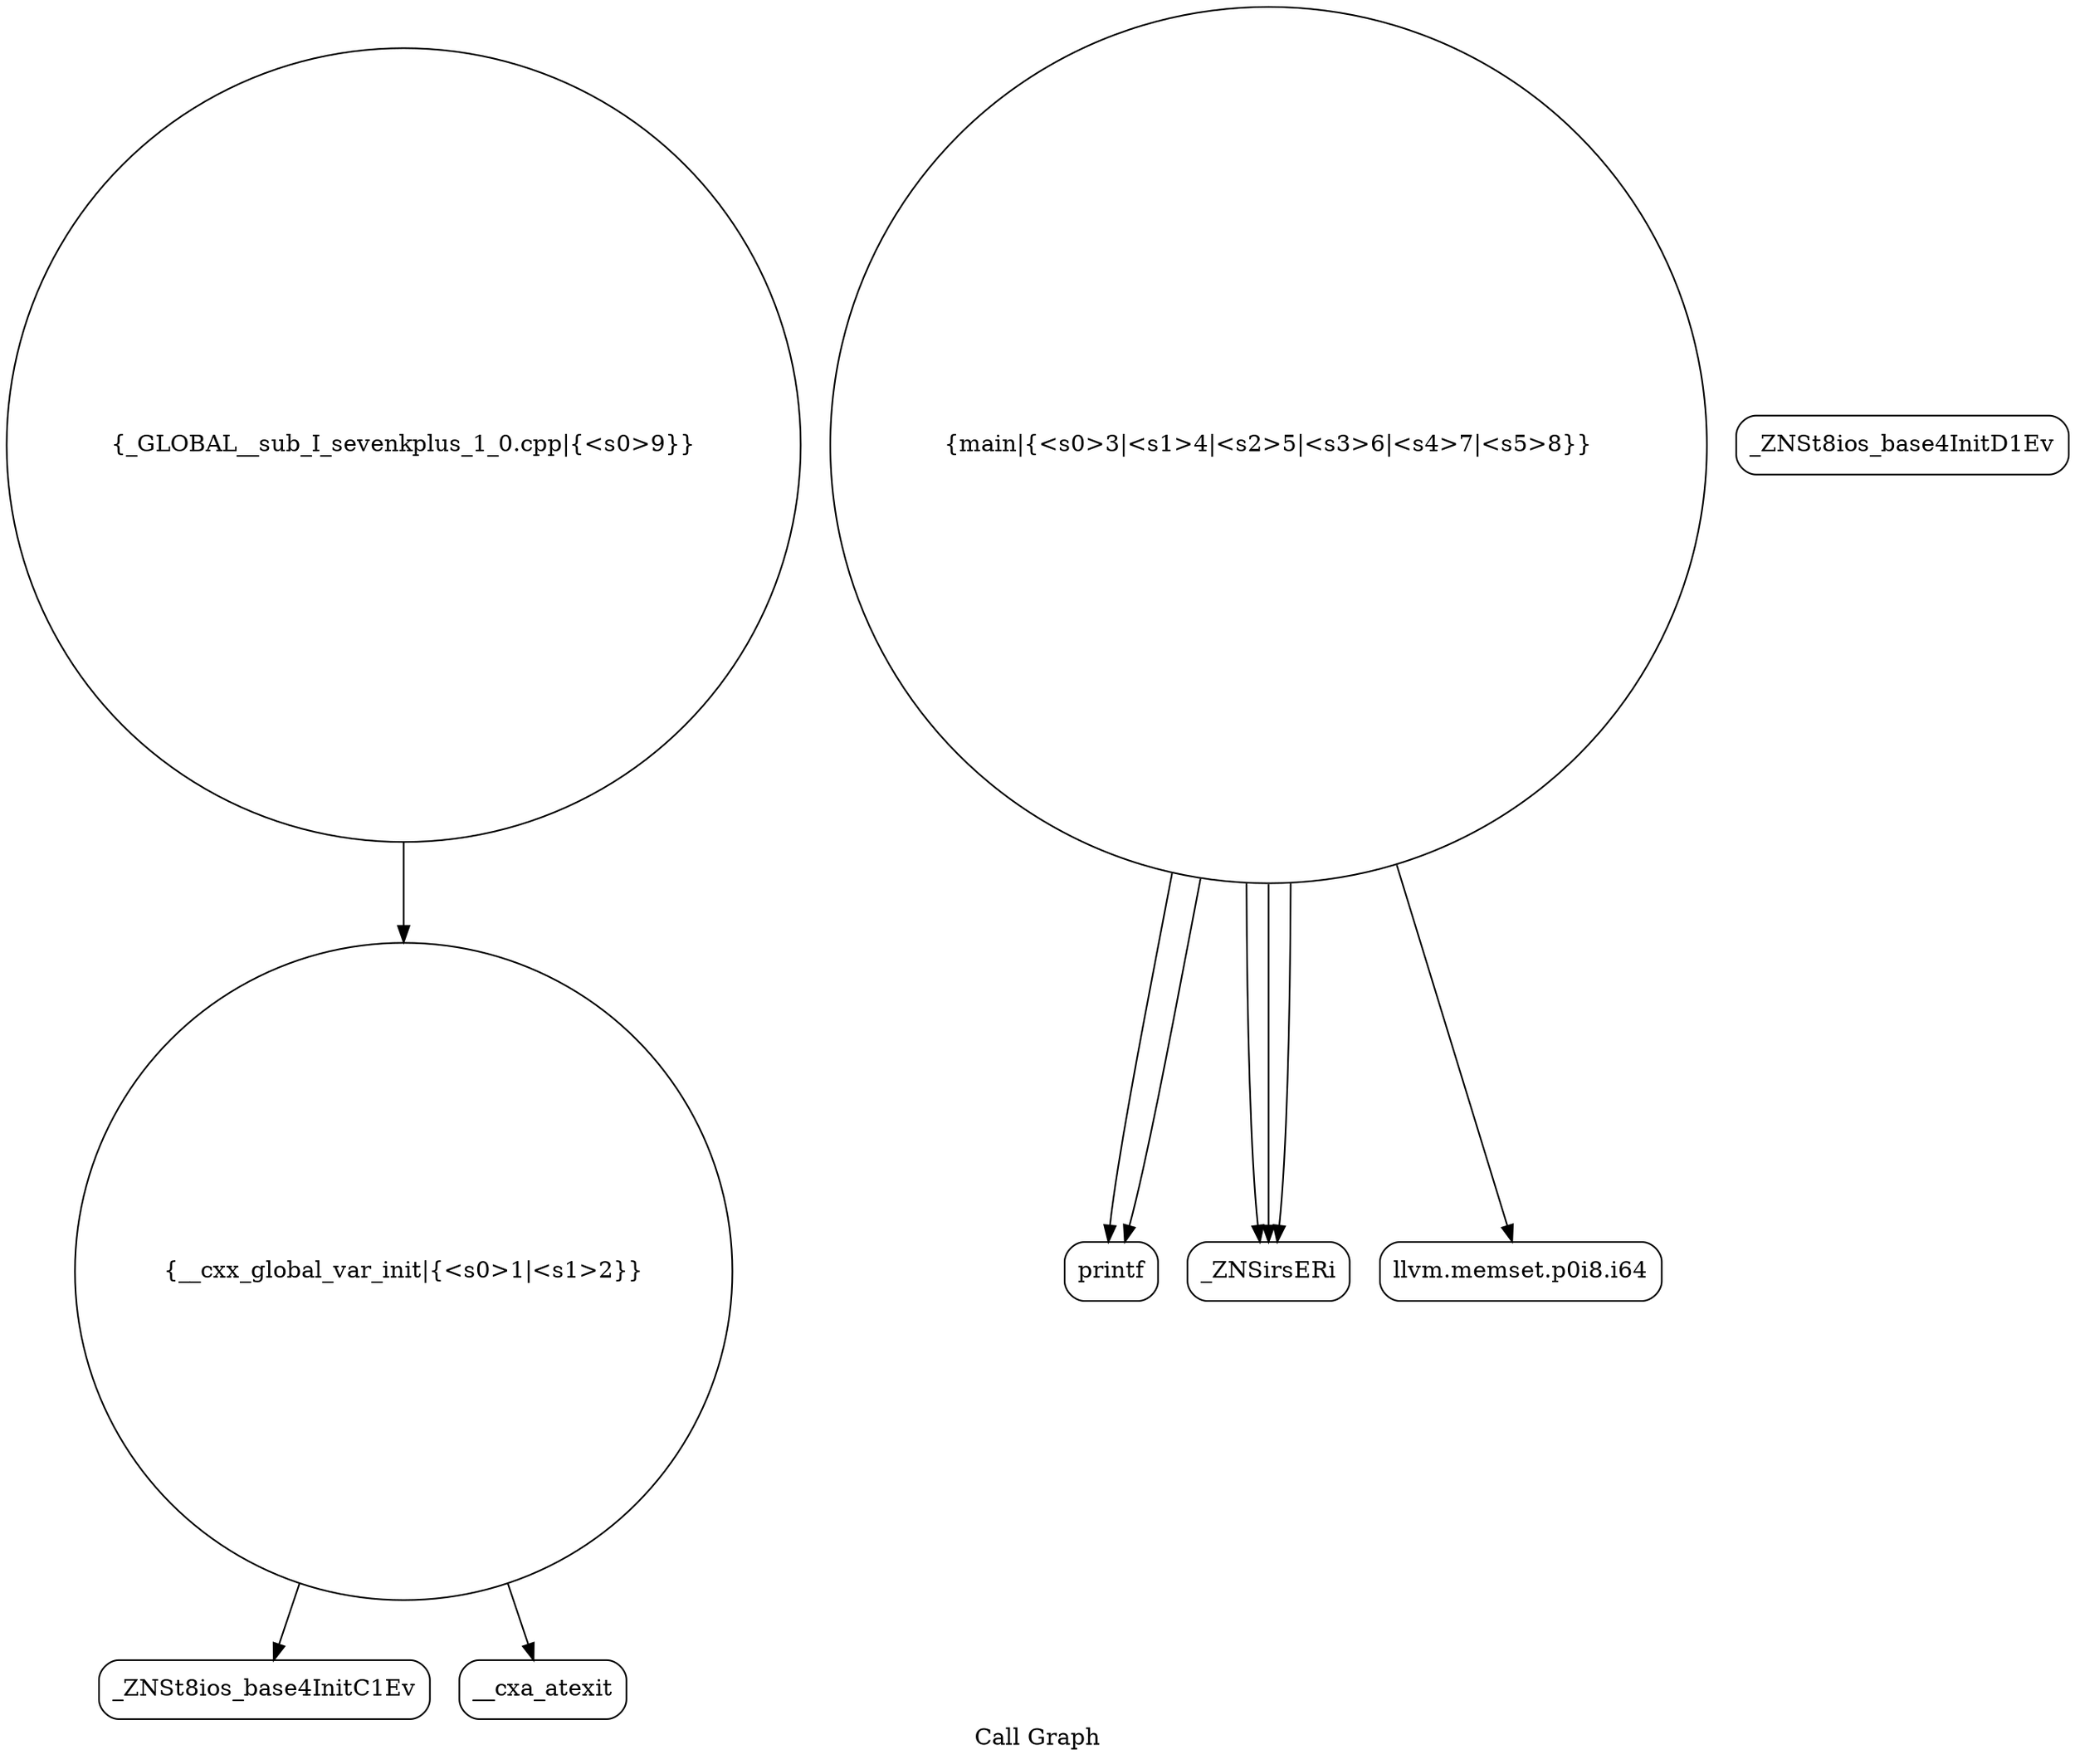 digraph "Call Graph" {
	label="Call Graph";

	Node0x5615fe9d7d30 [shape=record,shape=circle,label="{__cxx_global_var_init|{<s0>1|<s1>2}}"];
	Node0x5615fe9d7d30:s0 -> Node0x5615fe9d81c0[color=black];
	Node0x5615fe9d7d30:s1 -> Node0x5615fe9d82c0[color=black];
	Node0x5615fe9d84c0 [shape=record,shape=Mrecord,label="{printf}"];
	Node0x5615fe9d8240 [shape=record,shape=Mrecord,label="{_ZNSt8ios_base4InitD1Ev}"];
	Node0x5615fe9d8340 [shape=record,shape=circle,label="{main|{<s0>3|<s1>4|<s2>5|<s3>6|<s4>7|<s5>8}}"];
	Node0x5615fe9d8340:s0 -> Node0x5615fe9d83c0[color=black];
	Node0x5615fe9d8340:s1 -> Node0x5615fe9d83c0[color=black];
	Node0x5615fe9d8340:s2 -> Node0x5615fe9d8440[color=black];
	Node0x5615fe9d8340:s3 -> Node0x5615fe9d83c0[color=black];
	Node0x5615fe9d8340:s4 -> Node0x5615fe9d84c0[color=black];
	Node0x5615fe9d8340:s5 -> Node0x5615fe9d84c0[color=black];
	Node0x5615fe9d8440 [shape=record,shape=Mrecord,label="{llvm.memset.p0i8.i64}"];
	Node0x5615fe9d81c0 [shape=record,shape=Mrecord,label="{_ZNSt8ios_base4InitC1Ev}"];
	Node0x5615fe9d8540 [shape=record,shape=circle,label="{_GLOBAL__sub_I_sevenkplus_1_0.cpp|{<s0>9}}"];
	Node0x5615fe9d8540:s0 -> Node0x5615fe9d7d30[color=black];
	Node0x5615fe9d82c0 [shape=record,shape=Mrecord,label="{__cxa_atexit}"];
	Node0x5615fe9d83c0 [shape=record,shape=Mrecord,label="{_ZNSirsERi}"];
}
